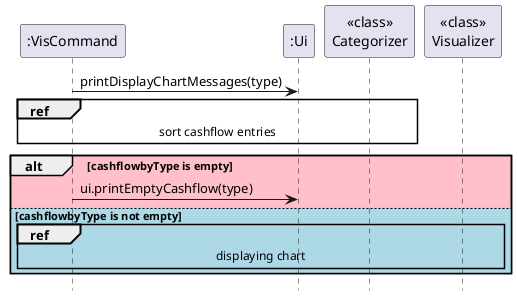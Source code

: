 @startuml

participant ":VisCommand"
participant ":Ui"
participant "<<class>>\nCategorizer"
participant "<<class>>\nVisualizer"

":VisCommand"-> ":Ui": printDisplayChartMessages(type)

ref over "<<class>>\nCategorizer", ":VisCommand" : sort cashflow entries

alt #Pink cashflowbyType is empty

    ":VisCommand" -> ":Ui" : ui.printEmptyCashflow(type)

else #LightBlue cashflowbyType is not empty

    ref over "<<class>>\nVisualizer", ":VisCommand": displaying chart

end


hide footbox

@enduml